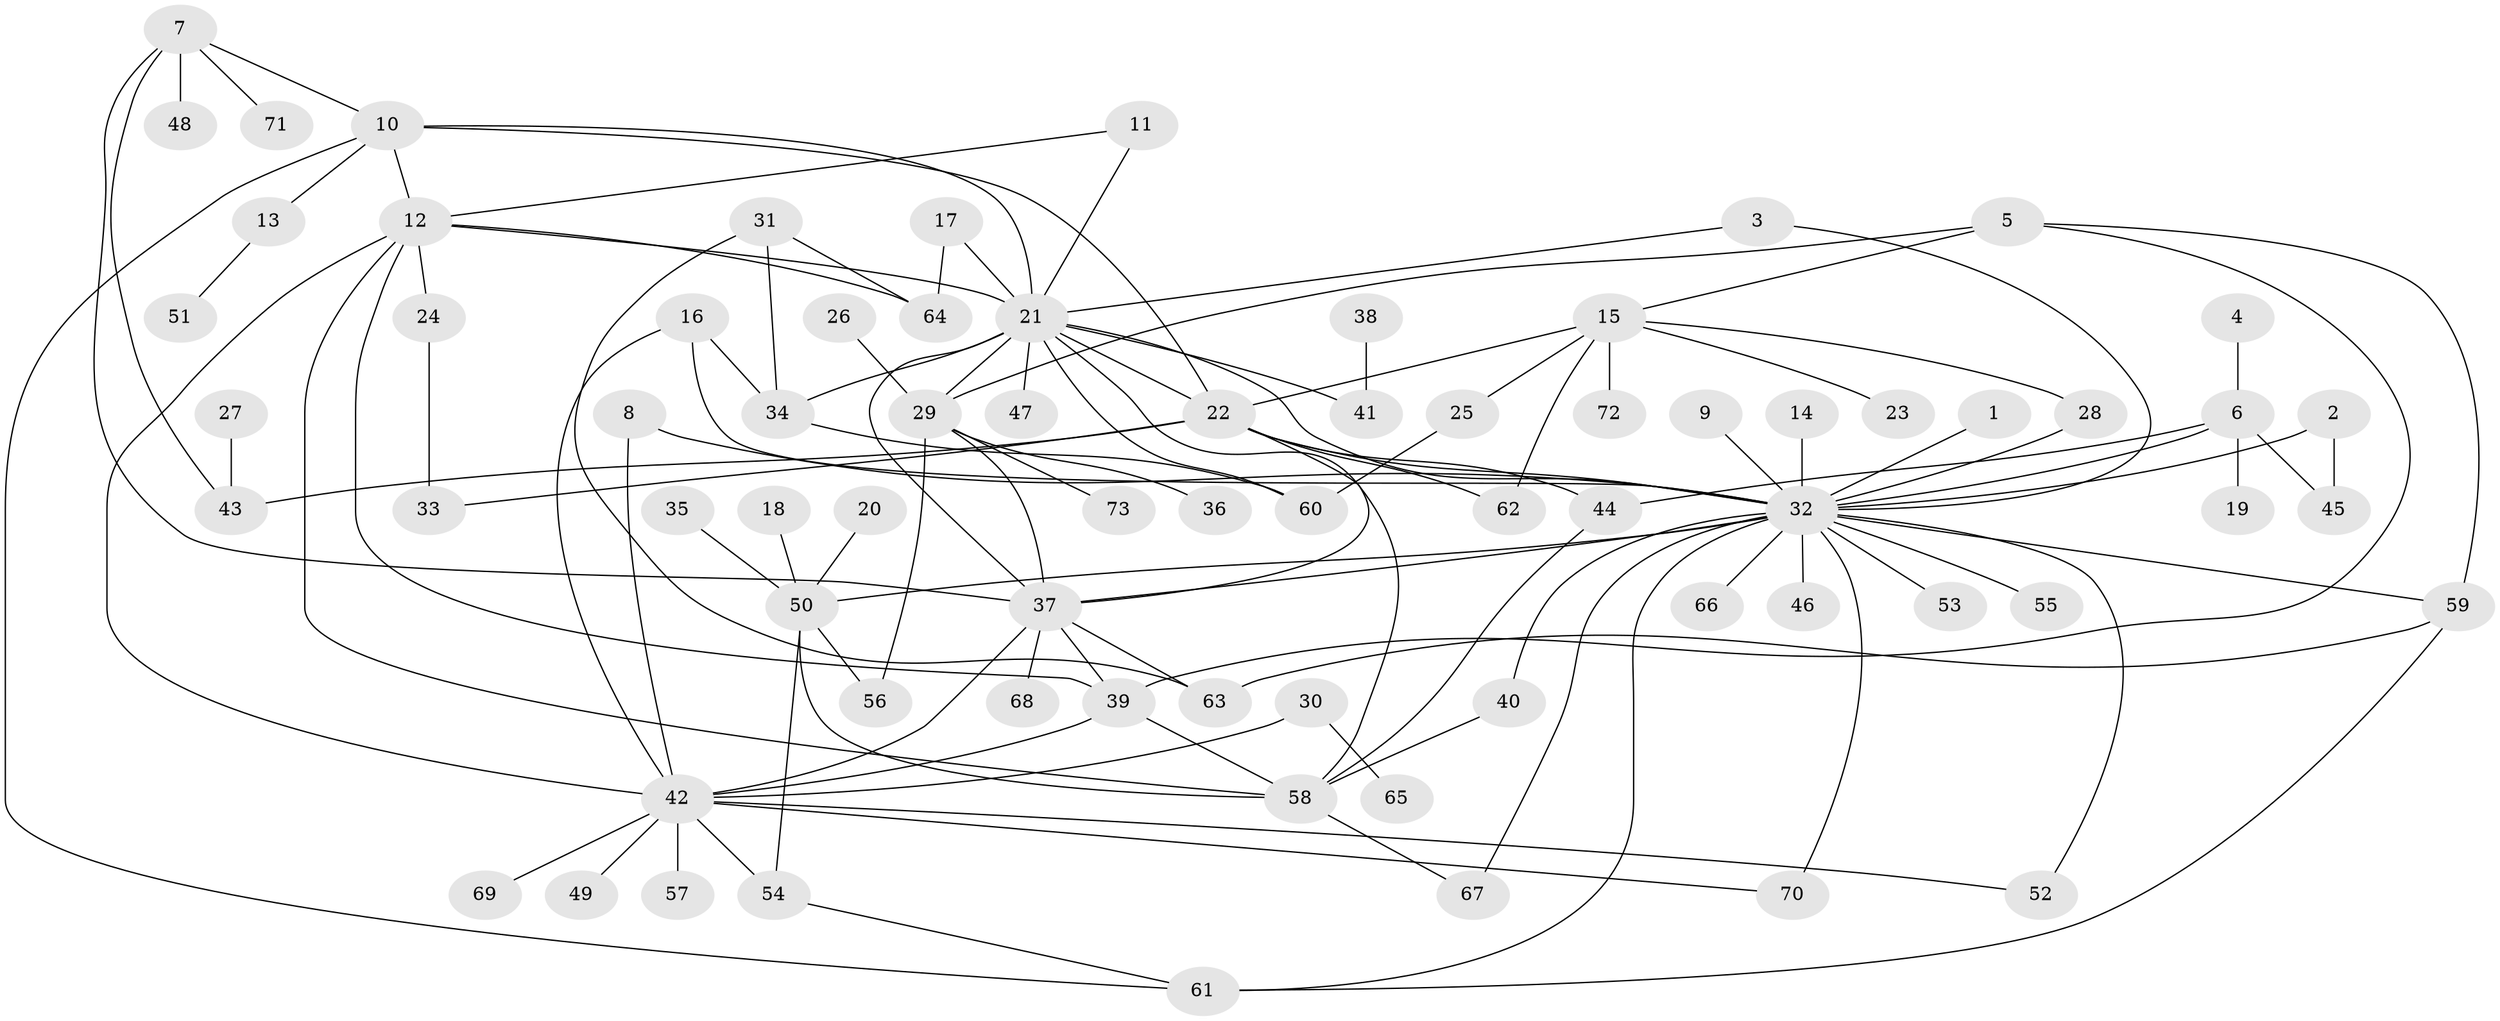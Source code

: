 // original degree distribution, {30: 0.008333333333333333, 1: 0.4583333333333333, 19: 0.008333333333333333, 4: 0.06666666666666667, 7: 0.03333333333333333, 11: 0.016666666666666666, 2: 0.225, 3: 0.1, 5: 0.03333333333333333, 9: 0.016666666666666666, 6: 0.025, 14: 0.008333333333333333}
// Generated by graph-tools (version 1.1) at 2025/36/03/04/25 23:36:54]
// undirected, 73 vertices, 115 edges
graph export_dot {
  node [color=gray90,style=filled];
  1;
  2;
  3;
  4;
  5;
  6;
  7;
  8;
  9;
  10;
  11;
  12;
  13;
  14;
  15;
  16;
  17;
  18;
  19;
  20;
  21;
  22;
  23;
  24;
  25;
  26;
  27;
  28;
  29;
  30;
  31;
  32;
  33;
  34;
  35;
  36;
  37;
  38;
  39;
  40;
  41;
  42;
  43;
  44;
  45;
  46;
  47;
  48;
  49;
  50;
  51;
  52;
  53;
  54;
  55;
  56;
  57;
  58;
  59;
  60;
  61;
  62;
  63;
  64;
  65;
  66;
  67;
  68;
  69;
  70;
  71;
  72;
  73;
  1 -- 32 [weight=1.0];
  2 -- 32 [weight=1.0];
  2 -- 45 [weight=1.0];
  3 -- 21 [weight=1.0];
  3 -- 32 [weight=1.0];
  4 -- 6 [weight=1.0];
  5 -- 15 [weight=1.0];
  5 -- 29 [weight=1.0];
  5 -- 39 [weight=1.0];
  5 -- 59 [weight=1.0];
  6 -- 19 [weight=1.0];
  6 -- 32 [weight=1.0];
  6 -- 44 [weight=1.0];
  6 -- 45 [weight=1.0];
  7 -- 10 [weight=1.0];
  7 -- 37 [weight=1.0];
  7 -- 43 [weight=1.0];
  7 -- 48 [weight=1.0];
  7 -- 71 [weight=1.0];
  8 -- 32 [weight=1.0];
  8 -- 42 [weight=1.0];
  9 -- 32 [weight=1.0];
  10 -- 12 [weight=1.0];
  10 -- 13 [weight=1.0];
  10 -- 21 [weight=1.0];
  10 -- 22 [weight=1.0];
  10 -- 61 [weight=1.0];
  11 -- 12 [weight=1.0];
  11 -- 21 [weight=2.0];
  12 -- 21 [weight=1.0];
  12 -- 24 [weight=1.0];
  12 -- 39 [weight=1.0];
  12 -- 42 [weight=1.0];
  12 -- 58 [weight=1.0];
  12 -- 64 [weight=1.0];
  13 -- 51 [weight=1.0];
  14 -- 32 [weight=2.0];
  15 -- 22 [weight=1.0];
  15 -- 23 [weight=1.0];
  15 -- 25 [weight=1.0];
  15 -- 28 [weight=1.0];
  15 -- 62 [weight=1.0];
  15 -- 72 [weight=1.0];
  16 -- 32 [weight=1.0];
  16 -- 34 [weight=1.0];
  16 -- 42 [weight=1.0];
  17 -- 21 [weight=1.0];
  17 -- 64 [weight=1.0];
  18 -- 50 [weight=1.0];
  20 -- 50 [weight=1.0];
  21 -- 22 [weight=1.0];
  21 -- 29 [weight=1.0];
  21 -- 32 [weight=1.0];
  21 -- 34 [weight=1.0];
  21 -- 37 [weight=1.0];
  21 -- 41 [weight=1.0];
  21 -- 47 [weight=1.0];
  21 -- 58 [weight=1.0];
  21 -- 60 [weight=1.0];
  22 -- 32 [weight=1.0];
  22 -- 33 [weight=1.0];
  22 -- 37 [weight=1.0];
  22 -- 43 [weight=1.0];
  22 -- 44 [weight=1.0];
  22 -- 62 [weight=1.0];
  24 -- 33 [weight=1.0];
  25 -- 60 [weight=1.0];
  26 -- 29 [weight=1.0];
  27 -- 43 [weight=1.0];
  28 -- 32 [weight=1.0];
  29 -- 36 [weight=1.0];
  29 -- 37 [weight=1.0];
  29 -- 56 [weight=1.0];
  29 -- 73 [weight=1.0];
  30 -- 42 [weight=1.0];
  30 -- 65 [weight=1.0];
  31 -- 34 [weight=1.0];
  31 -- 63 [weight=1.0];
  31 -- 64 [weight=1.0];
  32 -- 37 [weight=1.0];
  32 -- 40 [weight=1.0];
  32 -- 46 [weight=1.0];
  32 -- 50 [weight=1.0];
  32 -- 52 [weight=1.0];
  32 -- 53 [weight=1.0];
  32 -- 55 [weight=1.0];
  32 -- 59 [weight=1.0];
  32 -- 61 [weight=1.0];
  32 -- 66 [weight=1.0];
  32 -- 67 [weight=1.0];
  32 -- 70 [weight=1.0];
  34 -- 60 [weight=1.0];
  35 -- 50 [weight=1.0];
  37 -- 39 [weight=1.0];
  37 -- 42 [weight=1.0];
  37 -- 63 [weight=1.0];
  37 -- 68 [weight=1.0];
  38 -- 41 [weight=1.0];
  39 -- 42 [weight=1.0];
  39 -- 58 [weight=1.0];
  40 -- 58 [weight=1.0];
  42 -- 49 [weight=1.0];
  42 -- 52 [weight=1.0];
  42 -- 54 [weight=2.0];
  42 -- 57 [weight=1.0];
  42 -- 69 [weight=1.0];
  42 -- 70 [weight=1.0];
  44 -- 58 [weight=1.0];
  50 -- 54 [weight=1.0];
  50 -- 56 [weight=1.0];
  50 -- 58 [weight=1.0];
  54 -- 61 [weight=1.0];
  58 -- 67 [weight=1.0];
  59 -- 61 [weight=1.0];
  59 -- 63 [weight=1.0];
}
